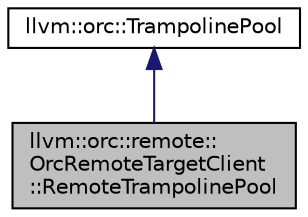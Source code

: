 digraph "llvm::orc::remote::OrcRemoteTargetClient::RemoteTrampolinePool"
{
 // LATEX_PDF_SIZE
  bgcolor="transparent";
  edge [fontname="Helvetica",fontsize="10",labelfontname="Helvetica",labelfontsize="10"];
  node [fontname="Helvetica",fontsize="10",shape="box"];
  Node1 [label="llvm::orc::remote::\lOrcRemoteTargetClient\l::RemoteTrampolinePool",height=0.2,width=0.4,color="black", fillcolor="grey75", style="filled", fontcolor="black",tooltip=" "];
  Node2 -> Node1 [dir="back",color="midnightblue",fontsize="10",style="solid",fontname="Helvetica"];
  Node2 [label="llvm::orc::TrampolinePool",height=0.2,width=0.4,color="black",URL="$classllvm_1_1orc_1_1TrampolinePool.html",tooltip="Base class for pools of compiler re-entry trampolines."];
}
